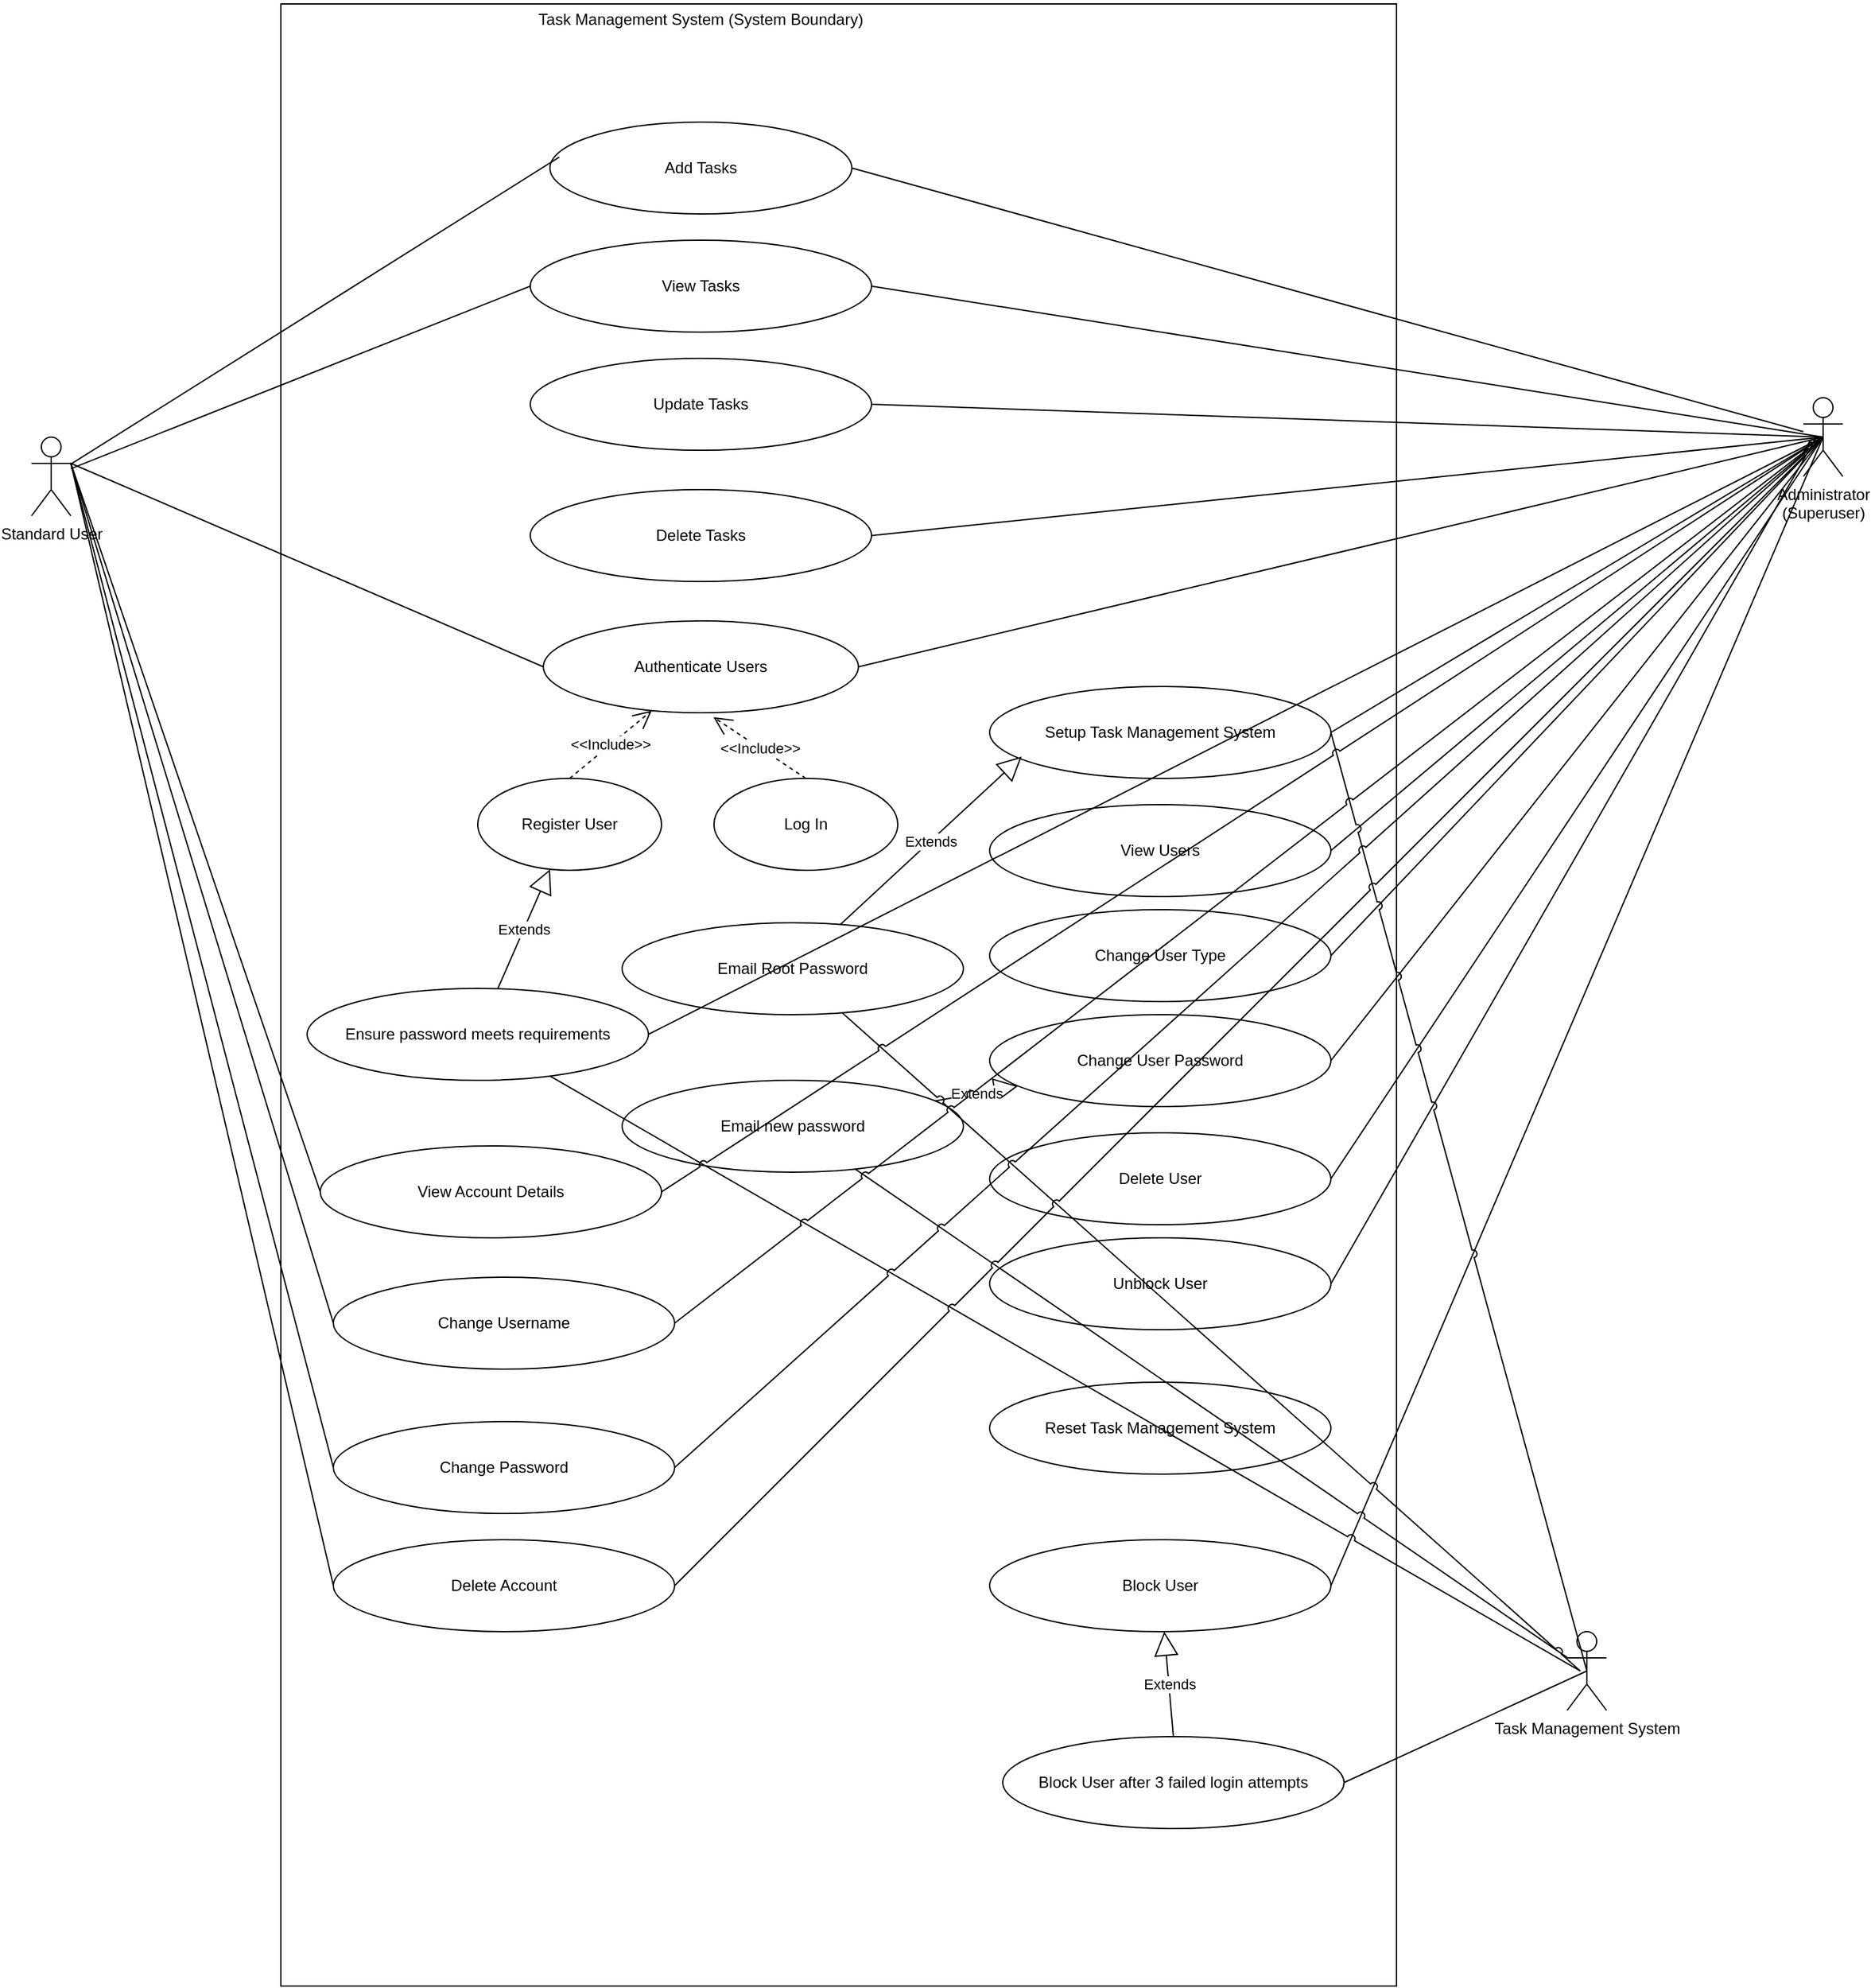<mxfile version="24.0.4" type="device">
  <diagram name="Page-1" id="NnkJCx6HzzUfipds9uM4">
    <mxGraphModel dx="1221" dy="823" grid="1" gridSize="10" guides="1" tooltips="1" connect="1" arrows="1" fold="1" page="1" pageScale="1" pageWidth="1100" pageHeight="850" math="0" shadow="0">
      <root>
        <mxCell id="0" />
        <mxCell id="1" parent="0" />
        <mxCell id="NzlfqSal4tVM719JRbTD-4" value="" style="html=1;whiteSpace=wrap;" parent="1" vertex="1">
          <mxGeometry x="230" y="50" width="850" height="1510" as="geometry" />
        </mxCell>
        <mxCell id="NzlfqSal4tVM719JRbTD-5" value="Standard User" style="shape=umlActor;verticalLabelPosition=bottom;verticalAlign=top;html=1;outlineConnect=0;" parent="1" vertex="1">
          <mxGeometry x="40" y="380" width="30" height="60" as="geometry" />
        </mxCell>
        <mxCell id="NzlfqSal4tVM719JRbTD-6" value="Administrator&lt;br&gt;(Superuser)" style="shape=umlActor;verticalLabelPosition=bottom;verticalAlign=top;html=1;outlineConnect=0;" parent="1" vertex="1">
          <mxGeometry x="1390" y="350" width="30" height="60" as="geometry" />
        </mxCell>
        <mxCell id="NzlfqSal4tVM719JRbTD-7" value="Task Management System (System Boundary)" style="text;html=1;strokeColor=none;fillColor=none;align=center;verticalAlign=middle;whiteSpace=wrap;rounded=0;" parent="1" vertex="1">
          <mxGeometry x="410" y="47" width="280" height="30" as="geometry" />
        </mxCell>
        <mxCell id="NzlfqSal4tVM719JRbTD-8" value="Add Tasks" style="ellipse;whiteSpace=wrap;html=1;" parent="1" vertex="1">
          <mxGeometry x="435" y="140" width="230" height="70" as="geometry" />
        </mxCell>
        <mxCell id="NzlfqSal4tVM719JRbTD-9" value="View Tasks" style="ellipse;whiteSpace=wrap;html=1;" parent="1" vertex="1">
          <mxGeometry x="420" y="230" width="260" height="70" as="geometry" />
        </mxCell>
        <mxCell id="NzlfqSal4tVM719JRbTD-10" value="Update Tasks" style="ellipse;whiteSpace=wrap;html=1;" parent="1" vertex="1">
          <mxGeometry x="420" y="320" width="260" height="70" as="geometry" />
        </mxCell>
        <mxCell id="NzlfqSal4tVM719JRbTD-11" value="Delete Tasks" style="ellipse;whiteSpace=wrap;html=1;" parent="1" vertex="1">
          <mxGeometry x="420" y="420" width="260" height="70" as="geometry" />
        </mxCell>
        <mxCell id="NzlfqSal4tVM719JRbTD-12" value="Authenticate Users" style="ellipse;whiteSpace=wrap;html=1;" parent="1" vertex="1">
          <mxGeometry x="430" y="520" width="240" height="70" as="geometry" />
        </mxCell>
        <mxCell id="NzlfqSal4tVM719JRbTD-14" value="" style="endArrow=none;html=1;rounded=0;entryX=0.031;entryY=0.381;entryDx=0;entryDy=0;entryPerimeter=0;" parent="1" target="NzlfqSal4tVM719JRbTD-8" edge="1" source="NzlfqSal4tVM719JRbTD-5">
          <mxGeometry width="50" height="50" relative="1" as="geometry">
            <mxPoint x="200" y="410" as="sourcePoint" />
            <mxPoint x="570" y="390" as="targetPoint" />
          </mxGeometry>
        </mxCell>
        <mxCell id="NzlfqSal4tVM719JRbTD-15" value="" style="endArrow=none;html=1;rounded=0;entryX=0;entryY=0.5;entryDx=0;entryDy=0;" parent="1" target="NzlfqSal4tVM719JRbTD-9" edge="1" source="NzlfqSal4tVM719JRbTD-5">
          <mxGeometry width="50" height="50" relative="1" as="geometry">
            <mxPoint x="200" y="410" as="sourcePoint" />
            <mxPoint x="570" y="390" as="targetPoint" />
          </mxGeometry>
        </mxCell>
        <mxCell id="NzlfqSal4tVM719JRbTD-16" value="" style="endArrow=none;html=1;rounded=0;entryX=0;entryY=0.5;entryDx=0;entryDy=0;exitX=1;exitY=0.333;exitDx=0;exitDy=0;exitPerimeter=0;" parent="1" target="NzlfqSal4tVM719JRbTD-12" edge="1" source="NzlfqSal4tVM719JRbTD-5">
          <mxGeometry width="50" height="50" relative="1" as="geometry">
            <mxPoint x="200" y="410" as="sourcePoint" />
            <mxPoint x="570" y="390" as="targetPoint" />
          </mxGeometry>
        </mxCell>
        <mxCell id="NzlfqSal4tVM719JRbTD-17" value="" style="endArrow=none;html=1;rounded=0;exitX=1;exitY=0.5;exitDx=0;exitDy=0;" parent="1" source="NzlfqSal4tVM719JRbTD-8" target="NzlfqSal4tVM719JRbTD-6" edge="1">
          <mxGeometry width="50" height="50" relative="1" as="geometry">
            <mxPoint x="520" y="440" as="sourcePoint" />
            <mxPoint x="570" y="390" as="targetPoint" />
          </mxGeometry>
        </mxCell>
        <mxCell id="NzlfqSal4tVM719JRbTD-18" value="" style="endArrow=none;html=1;rounded=0;exitX=1;exitY=0.5;exitDx=0;exitDy=0;entryX=0.5;entryY=0.5;entryDx=0;entryDy=0;entryPerimeter=0;" parent="1" source="NzlfqSal4tVM719JRbTD-9" edge="1" target="NzlfqSal4tVM719JRbTD-6">
          <mxGeometry width="50" height="50" relative="1" as="geometry">
            <mxPoint x="520" y="440" as="sourcePoint" />
            <mxPoint x="940" y="400" as="targetPoint" />
          </mxGeometry>
        </mxCell>
        <mxCell id="NzlfqSal4tVM719JRbTD-19" value="" style="endArrow=none;html=1;rounded=0;exitX=1;exitY=0.5;exitDx=0;exitDy=0;entryX=0.5;entryY=0.5;entryDx=0;entryDy=0;entryPerimeter=0;" parent="1" source="NzlfqSal4tVM719JRbTD-10" edge="1" target="NzlfqSal4tVM719JRbTD-6">
          <mxGeometry width="50" height="50" relative="1" as="geometry">
            <mxPoint x="810" y="540" as="sourcePoint" />
            <mxPoint x="1155" y="380" as="targetPoint" />
          </mxGeometry>
        </mxCell>
        <mxCell id="NzlfqSal4tVM719JRbTD-20" value="" style="endArrow=none;html=1;rounded=0;exitX=1;exitY=0.5;exitDx=0;exitDy=0;entryX=0.5;entryY=0.5;entryDx=0;entryDy=0;entryPerimeter=0;" parent="1" source="NzlfqSal4tVM719JRbTD-11" edge="1" target="NzlfqSal4tVM719JRbTD-6">
          <mxGeometry width="50" height="50" relative="1" as="geometry">
            <mxPoint x="520" y="440" as="sourcePoint" />
            <mxPoint x="940" y="400" as="targetPoint" />
          </mxGeometry>
        </mxCell>
        <mxCell id="NzlfqSal4tVM719JRbTD-21" value="" style="endArrow=none;html=1;rounded=0;exitX=1;exitY=0.5;exitDx=0;exitDy=0;entryX=0.5;entryY=0.5;entryDx=0;entryDy=0;entryPerimeter=0;" parent="1" source="NzlfqSal4tVM719JRbTD-12" edge="1" target="NzlfqSal4tVM719JRbTD-6">
          <mxGeometry width="50" height="50" relative="1" as="geometry">
            <mxPoint x="520" y="440" as="sourcePoint" />
            <mxPoint x="940" y="400" as="targetPoint" />
          </mxGeometry>
        </mxCell>
        <mxCell id="NzlfqSal4tVM719JRbTD-25" value="Register User" style="ellipse;whiteSpace=wrap;html=1;" parent="1" vertex="1">
          <mxGeometry x="380" y="640" width="140" height="70" as="geometry" />
        </mxCell>
        <mxCell id="NzlfqSal4tVM719JRbTD-26" value="Log In" style="ellipse;whiteSpace=wrap;html=1;" parent="1" vertex="1">
          <mxGeometry x="560" y="640" width="140" height="70" as="geometry" />
        </mxCell>
        <mxCell id="NzlfqSal4tVM719JRbTD-29" value="&amp;lt;&amp;lt;Include&amp;gt;&amp;gt;" style="endArrow=open;endSize=12;dashed=1;html=1;rounded=0;entryX=0.344;entryY=0.977;entryDx=0;entryDy=0;entryPerimeter=0;exitX=0.5;exitY=0;exitDx=0;exitDy=0;" parent="1" source="NzlfqSal4tVM719JRbTD-25" target="NzlfqSal4tVM719JRbTD-12" edge="1">
          <mxGeometry width="160" relative="1" as="geometry">
            <mxPoint x="110" y="660" as="sourcePoint" />
            <mxPoint x="270" y="660" as="targetPoint" />
          </mxGeometry>
        </mxCell>
        <mxCell id="NzlfqSal4tVM719JRbTD-31" value="&amp;lt;&amp;lt;Include&amp;gt;&amp;gt;" style="endArrow=open;endSize=12;dashed=1;html=1;rounded=0;entryX=0.54;entryY=1.049;entryDx=0;entryDy=0;entryPerimeter=0;exitX=0.5;exitY=0;exitDx=0;exitDy=0;" parent="1" source="NzlfqSal4tVM719JRbTD-26" target="NzlfqSal4tVM719JRbTD-12" edge="1">
          <mxGeometry width="160" relative="1" as="geometry">
            <mxPoint x="460" y="650" as="sourcePoint" />
            <mxPoint x="523" y="598" as="targetPoint" />
          </mxGeometry>
        </mxCell>
        <mxCell id="um8BAeP9xLEFH55dFGkB-1" value="Setup Task Management System" style="ellipse;whiteSpace=wrap;html=1;" vertex="1" parent="1">
          <mxGeometry x="770" y="570" width="260" height="70" as="geometry" />
        </mxCell>
        <mxCell id="um8BAeP9xLEFH55dFGkB-2" value="View Users" style="ellipse;whiteSpace=wrap;html=1;" vertex="1" parent="1">
          <mxGeometry x="770" y="660" width="260" height="70" as="geometry" />
        </mxCell>
        <mxCell id="um8BAeP9xLEFH55dFGkB-3" value="Change User Type" style="ellipse;whiteSpace=wrap;html=1;" vertex="1" parent="1">
          <mxGeometry x="770" y="740" width="260" height="70" as="geometry" />
        </mxCell>
        <mxCell id="um8BAeP9xLEFH55dFGkB-4" value="Change User Password" style="ellipse;whiteSpace=wrap;html=1;" vertex="1" parent="1">
          <mxGeometry x="770" y="820" width="260" height="70" as="geometry" />
        </mxCell>
        <mxCell id="um8BAeP9xLEFH55dFGkB-5" value="Delete User" style="ellipse;whiteSpace=wrap;html=1;" vertex="1" parent="1">
          <mxGeometry x="770" y="910" width="260" height="70" as="geometry" />
        </mxCell>
        <mxCell id="um8BAeP9xLEFH55dFGkB-6" value="Unblock User" style="ellipse;whiteSpace=wrap;html=1;" vertex="1" parent="1">
          <mxGeometry x="770" y="990" width="260" height="70" as="geometry" />
        </mxCell>
        <mxCell id="um8BAeP9xLEFH55dFGkB-7" value="Block User" style="ellipse;whiteSpace=wrap;html=1;" vertex="1" parent="1">
          <mxGeometry x="770" y="1220" width="260" height="70" as="geometry" />
        </mxCell>
        <mxCell id="um8BAeP9xLEFH55dFGkB-8" value="Reset Task Management System" style="ellipse;whiteSpace=wrap;html=1;" vertex="1" parent="1">
          <mxGeometry x="770" y="1100" width="260" height="70" as="geometry" />
        </mxCell>
        <mxCell id="um8BAeP9xLEFH55dFGkB-9" value="Change Username" style="ellipse;whiteSpace=wrap;html=1;" vertex="1" parent="1">
          <mxGeometry x="270" y="1020" width="260" height="70" as="geometry" />
        </mxCell>
        <mxCell id="um8BAeP9xLEFH55dFGkB-10" value="View Account Details" style="ellipse;whiteSpace=wrap;html=1;" vertex="1" parent="1">
          <mxGeometry x="260" y="920" width="260" height="70" as="geometry" />
        </mxCell>
        <mxCell id="um8BAeP9xLEFH55dFGkB-11" value="Change Password" style="ellipse;whiteSpace=wrap;html=1;" vertex="1" parent="1">
          <mxGeometry x="270" y="1130" width="260" height="70" as="geometry" />
        </mxCell>
        <mxCell id="um8BAeP9xLEFH55dFGkB-12" value="Delete Account" style="ellipse;whiteSpace=wrap;html=1;" vertex="1" parent="1">
          <mxGeometry x="270" y="1220" width="260" height="70" as="geometry" />
        </mxCell>
        <mxCell id="um8BAeP9xLEFH55dFGkB-13" value="Task Management System" style="shape=umlActor;verticalLabelPosition=bottom;verticalAlign=top;html=1;outlineConnect=0;" vertex="1" parent="1">
          <mxGeometry x="1210" y="1290" width="30" height="60" as="geometry" />
        </mxCell>
        <mxCell id="um8BAeP9xLEFH55dFGkB-14" value="" style="endArrow=none;html=1;rounded=0;exitX=1;exitY=0.5;exitDx=0;exitDy=0;entryX=0.5;entryY=0.5;entryDx=0;entryDy=0;entryPerimeter=0;" edge="1" parent="1" source="um8BAeP9xLEFH55dFGkB-1" target="NzlfqSal4tVM719JRbTD-6">
          <mxGeometry width="50" height="50" relative="1" as="geometry">
            <mxPoint x="820" y="800" as="sourcePoint" />
            <mxPoint x="1140" y="380" as="targetPoint" />
          </mxGeometry>
        </mxCell>
        <mxCell id="um8BAeP9xLEFH55dFGkB-15" value="" style="endArrow=none;html=1;rounded=0;exitX=1;exitY=0.5;exitDx=0;exitDy=0;entryX=0.5;entryY=0.5;entryDx=0;entryDy=0;entryPerimeter=0;" edge="1" parent="1" source="um8BAeP9xLEFH55dFGkB-2" target="NzlfqSal4tVM719JRbTD-6">
          <mxGeometry width="50" height="50" relative="1" as="geometry">
            <mxPoint x="1040" y="610" as="sourcePoint" />
            <mxPoint x="1165" y="390" as="targetPoint" />
          </mxGeometry>
        </mxCell>
        <mxCell id="um8BAeP9xLEFH55dFGkB-16" value="" style="endArrow=none;html=1;rounded=0;exitX=1;exitY=0.5;exitDx=0;exitDy=0;entryX=0.5;entryY=0.5;entryDx=0;entryDy=0;entryPerimeter=0;" edge="1" parent="1" source="um8BAeP9xLEFH55dFGkB-3" target="NzlfqSal4tVM719JRbTD-6">
          <mxGeometry width="50" height="50" relative="1" as="geometry">
            <mxPoint x="1040" y="705" as="sourcePoint" />
            <mxPoint x="1165" y="390" as="targetPoint" />
          </mxGeometry>
        </mxCell>
        <mxCell id="um8BAeP9xLEFH55dFGkB-17" value="" style="endArrow=none;html=1;rounded=0;exitX=1;exitY=0.5;exitDx=0;exitDy=0;entryX=0.5;entryY=0.5;entryDx=0;entryDy=0;entryPerimeter=0;" edge="1" parent="1" source="um8BAeP9xLEFH55dFGkB-4" target="NzlfqSal4tVM719JRbTD-6">
          <mxGeometry width="50" height="50" relative="1" as="geometry">
            <mxPoint x="1040" y="785" as="sourcePoint" />
            <mxPoint x="1165" y="390" as="targetPoint" />
          </mxGeometry>
        </mxCell>
        <mxCell id="um8BAeP9xLEFH55dFGkB-19" value="" style="endArrow=none;html=1;rounded=0;exitX=1;exitY=0.5;exitDx=0;exitDy=0;entryX=0.5;entryY=0.5;entryDx=0;entryDy=0;entryPerimeter=0;" edge="1" parent="1" source="um8BAeP9xLEFH55dFGkB-5" target="NzlfqSal4tVM719JRbTD-6">
          <mxGeometry width="50" height="50" relative="1" as="geometry">
            <mxPoint x="1040" y="865" as="sourcePoint" />
            <mxPoint x="1415" y="390" as="targetPoint" />
          </mxGeometry>
        </mxCell>
        <mxCell id="um8BAeP9xLEFH55dFGkB-20" value="" style="endArrow=none;html=1;rounded=0;exitX=1;exitY=0.5;exitDx=0;exitDy=0;" edge="1" parent="1" source="um8BAeP9xLEFH55dFGkB-6">
          <mxGeometry width="50" height="50" relative="1" as="geometry">
            <mxPoint x="1040" y="955" as="sourcePoint" />
            <mxPoint x="1400" y="380" as="targetPoint" />
          </mxGeometry>
        </mxCell>
        <mxCell id="um8BAeP9xLEFH55dFGkB-21" value="" style="endArrow=none;html=1;rounded=0;exitX=1;exitY=0.5;exitDx=0;exitDy=0;entryX=0.5;entryY=0.5;entryDx=0;entryDy=0;entryPerimeter=0;" edge="1" parent="1" source="um8BAeP9xLEFH55dFGkB-7" target="NzlfqSal4tVM719JRbTD-6">
          <mxGeometry width="50" height="50" relative="1" as="geometry">
            <mxPoint x="1040" y="1030" as="sourcePoint" />
            <mxPoint x="1410" y="390" as="targetPoint" />
          </mxGeometry>
        </mxCell>
        <mxCell id="um8BAeP9xLEFH55dFGkB-22" value="Block User after 3 failed login attempts" style="ellipse;whiteSpace=wrap;html=1;" vertex="1" parent="1">
          <mxGeometry x="780" y="1370" width="260" height="70" as="geometry" />
        </mxCell>
        <mxCell id="um8BAeP9xLEFH55dFGkB-24" value="" style="endArrow=none;html=1;rounded=0;entryX=0.5;entryY=0.5;entryDx=0;entryDy=0;entryPerimeter=0;exitX=1;exitY=0.5;exitDx=0;exitDy=0;" edge="1" parent="1" source="um8BAeP9xLEFH55dFGkB-22" target="um8BAeP9xLEFH55dFGkB-13">
          <mxGeometry width="50" height="50" relative="1" as="geometry">
            <mxPoint x="890" y="1170" as="sourcePoint" />
            <mxPoint x="940" y="1120" as="targetPoint" />
          </mxGeometry>
        </mxCell>
        <mxCell id="um8BAeP9xLEFH55dFGkB-25" value="Extends" style="endArrow=block;endSize=16;endFill=0;html=1;rounded=0;exitX=0.5;exitY=0;exitDx=0;exitDy=0;" edge="1" parent="1" source="um8BAeP9xLEFH55dFGkB-22" target="um8BAeP9xLEFH55dFGkB-7">
          <mxGeometry width="160" relative="1" as="geometry">
            <mxPoint x="820" y="1210" as="sourcePoint" />
            <mxPoint x="980" y="1210" as="targetPoint" />
          </mxGeometry>
        </mxCell>
        <mxCell id="um8BAeP9xLEFH55dFGkB-26" value="" style="endArrow=none;html=1;rounded=0;entryX=0.5;entryY=0.5;entryDx=0;entryDy=0;entryPerimeter=0;exitX=1;exitY=0.5;exitDx=0;exitDy=0;jumpStyle=arc;" edge="1" parent="1" source="um8BAeP9xLEFH55dFGkB-1" target="um8BAeP9xLEFH55dFGkB-13">
          <mxGeometry width="50" height="50" relative="1" as="geometry">
            <mxPoint x="1110" y="780" as="sourcePoint" />
            <mxPoint x="1235" y="1330" as="targetPoint" />
          </mxGeometry>
        </mxCell>
        <mxCell id="um8BAeP9xLEFH55dFGkB-27" value="Email new password" style="ellipse;whiteSpace=wrap;html=1;" vertex="1" parent="1">
          <mxGeometry x="490" y="870" width="260" height="70" as="geometry" />
        </mxCell>
        <mxCell id="um8BAeP9xLEFH55dFGkB-28" value="Extends" style="endArrow=block;endSize=16;endFill=0;html=1;rounded=0;" edge="1" parent="1" source="um8BAeP9xLEFH55dFGkB-27" target="um8BAeP9xLEFH55dFGkB-4">
          <mxGeometry width="160" relative="1" as="geometry">
            <mxPoint x="920" y="1380" as="sourcePoint" />
            <mxPoint x="913" y="1300" as="targetPoint" />
          </mxGeometry>
        </mxCell>
        <mxCell id="um8BAeP9xLEFH55dFGkB-29" value="" style="endArrow=none;html=1;rounded=0;jumpStyle=arc;" edge="1" parent="1" source="um8BAeP9xLEFH55dFGkB-27" target="um8BAeP9xLEFH55dFGkB-13">
          <mxGeometry width="50" height="50" relative="1" as="geometry">
            <mxPoint x="1050" y="1415" as="sourcePoint" />
            <mxPoint x="1235" y="1330" as="targetPoint" />
          </mxGeometry>
        </mxCell>
        <mxCell id="um8BAeP9xLEFH55dFGkB-30" value="Email Root Password" style="ellipse;whiteSpace=wrap;html=1;" vertex="1" parent="1">
          <mxGeometry x="490" y="750" width="260" height="70" as="geometry" />
        </mxCell>
        <mxCell id="um8BAeP9xLEFH55dFGkB-32" value="Extends" style="endArrow=block;endSize=16;endFill=0;html=1;rounded=0;entryX=0.094;entryY=0.762;entryDx=0;entryDy=0;entryPerimeter=0;" edge="1" parent="1" source="um8BAeP9xLEFH55dFGkB-30" target="um8BAeP9xLEFH55dFGkB-1">
          <mxGeometry width="160" relative="1" as="geometry">
            <mxPoint x="739" y="896" as="sourcePoint" />
            <mxPoint x="802" y="884" as="targetPoint" />
          </mxGeometry>
        </mxCell>
        <mxCell id="um8BAeP9xLEFH55dFGkB-33" value="" style="endArrow=none;html=1;rounded=0;jumpStyle=arc;" edge="1" parent="1" source="um8BAeP9xLEFH55dFGkB-30">
          <mxGeometry width="50" height="50" relative="1" as="geometry">
            <mxPoint x="678" y="948" as="sourcePoint" />
            <mxPoint x="1220" y="1320" as="targetPoint" />
          </mxGeometry>
        </mxCell>
        <mxCell id="um8BAeP9xLEFH55dFGkB-34" value="Ensure password meets requirements" style="ellipse;whiteSpace=wrap;html=1;" vertex="1" parent="1">
          <mxGeometry x="250" y="800" width="260" height="70" as="geometry" />
        </mxCell>
        <mxCell id="um8BAeP9xLEFH55dFGkB-35" value="Extends" style="endArrow=block;endSize=16;endFill=0;html=1;rounded=0;" edge="1" parent="1" source="um8BAeP9xLEFH55dFGkB-34" target="NzlfqSal4tVM719JRbTD-25">
          <mxGeometry width="160" relative="1" as="geometry">
            <mxPoint x="666" y="761" as="sourcePoint" />
            <mxPoint x="804" y="633" as="targetPoint" />
          </mxGeometry>
        </mxCell>
        <mxCell id="um8BAeP9xLEFH55dFGkB-36" value="" style="endArrow=none;html=1;rounded=0;jumpStyle=arc;" edge="1" parent="1" source="um8BAeP9xLEFH55dFGkB-34">
          <mxGeometry width="50" height="50" relative="1" as="geometry">
            <mxPoint x="678" y="948" as="sourcePoint" />
            <mxPoint x="1220" y="1320" as="targetPoint" />
          </mxGeometry>
        </mxCell>
        <mxCell id="um8BAeP9xLEFH55dFGkB-37" value="" style="endArrow=none;html=1;rounded=0;entryX=0;entryY=0.5;entryDx=0;entryDy=0;exitX=1;exitY=0.333;exitDx=0;exitDy=0;exitPerimeter=0;" edge="1" parent="1" source="NzlfqSal4tVM719JRbTD-5" target="um8BAeP9xLEFH55dFGkB-10">
          <mxGeometry width="50" height="50" relative="1" as="geometry">
            <mxPoint x="80" y="410" as="sourcePoint" />
            <mxPoint x="440" y="565" as="targetPoint" />
          </mxGeometry>
        </mxCell>
        <mxCell id="um8BAeP9xLEFH55dFGkB-38" value="" style="endArrow=none;html=1;rounded=0;entryX=0;entryY=0.5;entryDx=0;entryDy=0;exitX=1;exitY=0.333;exitDx=0;exitDy=0;exitPerimeter=0;" edge="1" parent="1" source="NzlfqSal4tVM719JRbTD-5" target="um8BAeP9xLEFH55dFGkB-9">
          <mxGeometry width="50" height="50" relative="1" as="geometry">
            <mxPoint x="80" y="410" as="sourcePoint" />
            <mxPoint x="270" y="965" as="targetPoint" />
          </mxGeometry>
        </mxCell>
        <mxCell id="um8BAeP9xLEFH55dFGkB-40" value="" style="endArrow=none;html=1;rounded=0;entryX=0;entryY=0.5;entryDx=0;entryDy=0;exitX=1;exitY=0.333;exitDx=0;exitDy=0;exitPerimeter=0;" edge="1" parent="1" source="NzlfqSal4tVM719JRbTD-5" target="um8BAeP9xLEFH55dFGkB-11">
          <mxGeometry width="50" height="50" relative="1" as="geometry">
            <mxPoint x="80" y="410" as="sourcePoint" />
            <mxPoint x="280" y="1065" as="targetPoint" />
          </mxGeometry>
        </mxCell>
        <mxCell id="um8BAeP9xLEFH55dFGkB-41" value="" style="endArrow=none;html=1;rounded=0;entryX=0;entryY=0.5;entryDx=0;entryDy=0;" edge="1" parent="1" target="um8BAeP9xLEFH55dFGkB-12">
          <mxGeometry width="50" height="50" relative="1" as="geometry">
            <mxPoint x="70" y="400" as="sourcePoint" />
            <mxPoint x="280" y="1186" as="targetPoint" />
          </mxGeometry>
        </mxCell>
        <mxCell id="um8BAeP9xLEFH55dFGkB-42" value="" style="endArrow=none;html=1;rounded=0;exitX=1;exitY=0.5;exitDx=0;exitDy=0;entryX=0.5;entryY=0.5;entryDx=0;entryDy=0;entryPerimeter=0;" edge="1" parent="1" source="um8BAeP9xLEFH55dFGkB-34" target="NzlfqSal4tVM719JRbTD-6">
          <mxGeometry width="50" height="50" relative="1" as="geometry">
            <mxPoint x="1040" y="1035" as="sourcePoint" />
            <mxPoint x="1410" y="390" as="targetPoint" />
          </mxGeometry>
        </mxCell>
        <mxCell id="um8BAeP9xLEFH55dFGkB-43" value="" style="endArrow=none;html=1;rounded=0;exitX=1;exitY=0.5;exitDx=0;exitDy=0;entryX=0.5;entryY=0.5;entryDx=0;entryDy=0;entryPerimeter=0;jumpStyle=arc;" edge="1" parent="1" source="um8BAeP9xLEFH55dFGkB-10" target="NzlfqSal4tVM719JRbTD-6">
          <mxGeometry width="50" height="50" relative="1" as="geometry">
            <mxPoint x="1040" y="865" as="sourcePoint" />
            <mxPoint x="1415" y="390" as="targetPoint" />
          </mxGeometry>
        </mxCell>
        <mxCell id="um8BAeP9xLEFH55dFGkB-44" value="" style="endArrow=none;html=1;rounded=0;exitX=1;exitY=0.5;exitDx=0;exitDy=0;entryX=0.5;entryY=0.5;entryDx=0;entryDy=0;entryPerimeter=0;jumpStyle=arc;" edge="1" parent="1" source="um8BAeP9xLEFH55dFGkB-9" target="NzlfqSal4tVM719JRbTD-6">
          <mxGeometry width="50" height="50" relative="1" as="geometry">
            <mxPoint x="530" y="965" as="sourcePoint" />
            <mxPoint x="1415" y="390" as="targetPoint" />
          </mxGeometry>
        </mxCell>
        <mxCell id="um8BAeP9xLEFH55dFGkB-45" value="" style="endArrow=none;html=1;rounded=0;exitX=1;exitY=0.5;exitDx=0;exitDy=0;entryX=0.5;entryY=0.5;entryDx=0;entryDy=0;entryPerimeter=0;jumpStyle=arc;" edge="1" parent="1" source="um8BAeP9xLEFH55dFGkB-11" target="NzlfqSal4tVM719JRbTD-6">
          <mxGeometry width="50" height="50" relative="1" as="geometry">
            <mxPoint x="540" y="1065" as="sourcePoint" />
            <mxPoint x="1415" y="390" as="targetPoint" />
          </mxGeometry>
        </mxCell>
        <mxCell id="um8BAeP9xLEFH55dFGkB-46" value="" style="endArrow=none;html=1;rounded=0;exitX=1;exitY=0.5;exitDx=0;exitDy=0;entryX=0.5;entryY=0.5;entryDx=0;entryDy=0;entryPerimeter=0;jumpStyle=arc;" edge="1" parent="1" source="um8BAeP9xLEFH55dFGkB-12" target="NzlfqSal4tVM719JRbTD-6">
          <mxGeometry width="50" height="50" relative="1" as="geometry">
            <mxPoint x="540" y="1175" as="sourcePoint" />
            <mxPoint x="1415" y="390" as="targetPoint" />
          </mxGeometry>
        </mxCell>
      </root>
    </mxGraphModel>
  </diagram>
</mxfile>
